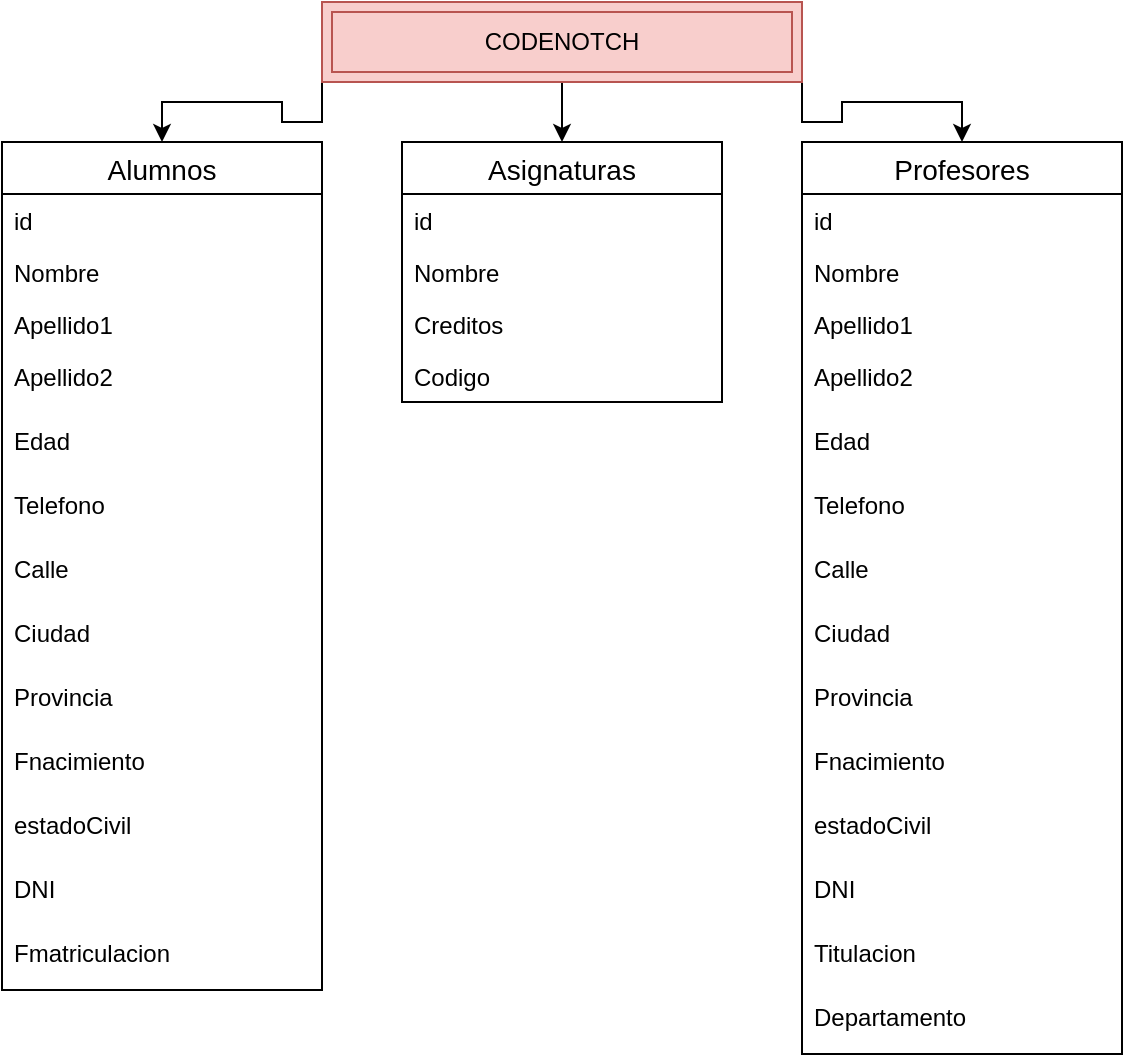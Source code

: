 <mxfile version="13.2.4" type="device"><diagram id="gbBHZbQ_D8g18WT1n8Ps" name="Página-1"><mxGraphModel dx="748" dy="539" grid="1" gridSize="10" guides="1" tooltips="1" connect="1" arrows="1" fold="1" page="1" pageScale="1" pageWidth="850" pageHeight="1100" math="0" shadow="0"><root><mxCell id="0"/><mxCell id="1" parent="0"/><mxCell id="xPtA82vCXSKteoKTi51f-111" style="edgeStyle=orthogonalEdgeStyle;rounded=0;orthogonalLoop=1;jettySize=auto;html=1;exitX=0;exitY=1;exitDx=0;exitDy=0;entryX=0.5;entryY=0;entryDx=0;entryDy=0;" edge="1" parent="1" source="xPtA82vCXSKteoKTi51f-1" target="xPtA82vCXSKteoKTi51f-2"><mxGeometry relative="1" as="geometry"/></mxCell><mxCell id="xPtA82vCXSKteoKTi51f-121" style="edgeStyle=orthogonalEdgeStyle;rounded=0;orthogonalLoop=1;jettySize=auto;html=1;exitX=0.5;exitY=1;exitDx=0;exitDy=0;entryX=0.5;entryY=0;entryDx=0;entryDy=0;" edge="1" parent="1" source="xPtA82vCXSKteoKTi51f-1" target="xPtA82vCXSKteoKTi51f-10"><mxGeometry relative="1" as="geometry"/></mxCell><mxCell id="xPtA82vCXSKteoKTi51f-122" style="edgeStyle=orthogonalEdgeStyle;rounded=0;orthogonalLoop=1;jettySize=auto;html=1;exitX=1;exitY=1;exitDx=0;exitDy=0;entryX=0.5;entryY=0;entryDx=0;entryDy=0;" edge="1" parent="1" source="xPtA82vCXSKteoKTi51f-1" target="xPtA82vCXSKteoKTi51f-82"><mxGeometry relative="1" as="geometry"/></mxCell><mxCell id="xPtA82vCXSKteoKTi51f-1" value="CODENOTCH" style="shape=ext;margin=3;double=1;whiteSpace=wrap;html=1;align=center;fillColor=#f8cecc;strokeColor=#b85450;" vertex="1" parent="1"><mxGeometry x="230" y="70" width="240" height="40" as="geometry"/></mxCell><mxCell id="xPtA82vCXSKteoKTi51f-2" value="Alumnos" style="swimlane;fontStyle=0;childLayout=stackLayout;horizontal=1;startSize=26;horizontalStack=0;resizeParent=1;resizeParentMax=0;resizeLast=0;collapsible=1;marginBottom=0;align=center;fontSize=14;" vertex="1" parent="1"><mxGeometry x="70" y="140" width="160" height="424" as="geometry"><mxRectangle x="70" y="140" width="90" height="26" as="alternateBounds"/></mxGeometry></mxCell><mxCell id="xPtA82vCXSKteoKTi51f-96" value="id" style="text;spacingLeft=4;spacingRight=4;overflow=hidden;rotatable=0;points=[[0,0.5],[1,0.5]];portConstraint=eastwest;fontSize=12;" vertex="1" parent="xPtA82vCXSKteoKTi51f-2"><mxGeometry y="26" width="160" height="26" as="geometry"/></mxCell><mxCell id="xPtA82vCXSKteoKTi51f-3" value="Nombre" style="text;strokeColor=none;fillColor=none;spacingLeft=4;spacingRight=4;overflow=hidden;rotatable=0;points=[[0,0.5],[1,0.5]];portConstraint=eastwest;fontSize=12;" vertex="1" parent="xPtA82vCXSKteoKTi51f-2"><mxGeometry y="52" width="160" height="26" as="geometry"/></mxCell><mxCell id="xPtA82vCXSKteoKTi51f-4" value="Apellido1" style="text;strokeColor=none;fillColor=none;spacingLeft=4;spacingRight=4;overflow=hidden;rotatable=0;points=[[0,0.5],[1,0.5]];portConstraint=eastwest;fontSize=12;" vertex="1" parent="xPtA82vCXSKteoKTi51f-2"><mxGeometry y="78" width="160" height="26" as="geometry"/></mxCell><mxCell id="xPtA82vCXSKteoKTi51f-5" value="Apellido2&#xa;" style="text;strokeColor=none;fillColor=none;spacingLeft=4;spacingRight=4;overflow=hidden;rotatable=0;points=[[0,0.5],[1,0.5]];portConstraint=eastwest;fontSize=12;" vertex="1" parent="xPtA82vCXSKteoKTi51f-2"><mxGeometry y="104" width="160" height="32" as="geometry"/></mxCell><mxCell id="xPtA82vCXSKteoKTi51f-61" value="Edad" style="text;strokeColor=none;fillColor=none;spacingLeft=4;spacingRight=4;overflow=hidden;rotatable=0;points=[[0,0.5],[1,0.5]];portConstraint=eastwest;fontSize=12;" vertex="1" parent="xPtA82vCXSKteoKTi51f-2"><mxGeometry y="136" width="160" height="32" as="geometry"/></mxCell><mxCell id="xPtA82vCXSKteoKTi51f-62" value="Telefono" style="text;strokeColor=none;fillColor=none;spacingLeft=4;spacingRight=4;overflow=hidden;rotatable=0;points=[[0,0.5],[1,0.5]];portConstraint=eastwest;fontSize=12;" vertex="1" parent="xPtA82vCXSKteoKTi51f-2"><mxGeometry y="168" width="160" height="32" as="geometry"/></mxCell><mxCell id="xPtA82vCXSKteoKTi51f-63" value="Calle" style="text;strokeColor=none;fillColor=none;spacingLeft=4;spacingRight=4;overflow=hidden;rotatable=0;points=[[0,0.5],[1,0.5]];portConstraint=eastwest;fontSize=12;" vertex="1" parent="xPtA82vCXSKteoKTi51f-2"><mxGeometry y="200" width="160" height="32" as="geometry"/></mxCell><mxCell id="xPtA82vCXSKteoKTi51f-64" value="Ciudad" style="text;strokeColor=none;fillColor=none;spacingLeft=4;spacingRight=4;overflow=hidden;rotatable=0;points=[[0,0.5],[1,0.5]];portConstraint=eastwest;fontSize=12;" vertex="1" parent="xPtA82vCXSKteoKTi51f-2"><mxGeometry y="232" width="160" height="32" as="geometry"/></mxCell><mxCell id="xPtA82vCXSKteoKTi51f-65" value="Provincia" style="text;strokeColor=none;fillColor=none;spacingLeft=4;spacingRight=4;overflow=hidden;rotatable=0;points=[[0,0.5],[1,0.5]];portConstraint=eastwest;fontSize=12;" vertex="1" parent="xPtA82vCXSKteoKTi51f-2"><mxGeometry y="264" width="160" height="32" as="geometry"/></mxCell><mxCell id="xPtA82vCXSKteoKTi51f-66" value="Fnacimiento" style="text;strokeColor=none;fillColor=none;spacingLeft=4;spacingRight=4;overflow=hidden;rotatable=0;points=[[0,0.5],[1,0.5]];portConstraint=eastwest;fontSize=12;" vertex="1" parent="xPtA82vCXSKteoKTi51f-2"><mxGeometry y="296" width="160" height="32" as="geometry"/></mxCell><mxCell id="xPtA82vCXSKteoKTi51f-68" value="estadoCivil" style="text;strokeColor=none;fillColor=none;spacingLeft=4;spacingRight=4;overflow=hidden;rotatable=0;points=[[0,0.5],[1,0.5]];portConstraint=eastwest;fontSize=12;" vertex="1" parent="xPtA82vCXSKteoKTi51f-2"><mxGeometry y="328" width="160" height="32" as="geometry"/></mxCell><mxCell id="xPtA82vCXSKteoKTi51f-69" value="DNI" style="text;strokeColor=none;fillColor=none;spacingLeft=4;spacingRight=4;overflow=hidden;rotatable=0;points=[[0,0.5],[1,0.5]];portConstraint=eastwest;fontSize=12;" vertex="1" parent="xPtA82vCXSKteoKTi51f-2"><mxGeometry y="360" width="160" height="32" as="geometry"/></mxCell><mxCell id="xPtA82vCXSKteoKTi51f-70" value="Fmatriculacion" style="text;strokeColor=none;fillColor=none;spacingLeft=4;spacingRight=4;overflow=hidden;rotatable=0;points=[[0,0.5],[1,0.5]];portConstraint=eastwest;fontSize=12;" vertex="1" parent="xPtA82vCXSKteoKTi51f-2"><mxGeometry y="392" width="160" height="32" as="geometry"/></mxCell><mxCell id="xPtA82vCXSKteoKTi51f-10" value="Asignaturas" style="swimlane;fontStyle=0;childLayout=stackLayout;horizontal=1;startSize=26;horizontalStack=0;resizeParent=1;resizeParentMax=0;resizeLast=0;collapsible=1;marginBottom=0;align=center;fontSize=14;" vertex="1" parent="1"><mxGeometry x="270" y="140" width="160" height="130" as="geometry"/></mxCell><mxCell id="xPtA82vCXSKteoKTi51f-11" value="id" style="text;spacingLeft=4;spacingRight=4;overflow=hidden;rotatable=0;points=[[0,0.5],[1,0.5]];portConstraint=eastwest;fontSize=12;" vertex="1" parent="xPtA82vCXSKteoKTi51f-10"><mxGeometry y="26" width="160" height="26" as="geometry"/></mxCell><mxCell id="xPtA82vCXSKteoKTi51f-12" value="Nombre" style="text;strokeColor=none;fillColor=none;spacingLeft=4;spacingRight=4;overflow=hidden;rotatable=0;points=[[0,0.5],[1,0.5]];portConstraint=eastwest;fontSize=12;" vertex="1" parent="xPtA82vCXSKteoKTi51f-10"><mxGeometry y="52" width="160" height="26" as="geometry"/></mxCell><mxCell id="xPtA82vCXSKteoKTi51f-13" value="Creditos" style="text;strokeColor=none;fillColor=none;spacingLeft=4;spacingRight=4;overflow=hidden;rotatable=0;points=[[0,0.5],[1,0.5]];portConstraint=eastwest;fontSize=12;" vertex="1" parent="xPtA82vCXSKteoKTi51f-10"><mxGeometry y="78" width="160" height="26" as="geometry"/></mxCell><mxCell id="xPtA82vCXSKteoKTi51f-67" value="Codigo" style="text;strokeColor=none;fillColor=none;spacingLeft=4;spacingRight=4;overflow=hidden;rotatable=0;points=[[0,0.5],[1,0.5]];portConstraint=eastwest;fontSize=12;" vertex="1" parent="xPtA82vCXSKteoKTi51f-10"><mxGeometry y="104" width="160" height="26" as="geometry"/></mxCell><mxCell id="xPtA82vCXSKteoKTi51f-82" value="Profesores" style="swimlane;fontStyle=0;childLayout=stackLayout;horizontal=1;startSize=26;horizontalStack=0;resizeParent=1;resizeParentMax=0;resizeLast=0;collapsible=1;marginBottom=0;align=center;fontSize=14;" vertex="1" parent="1"><mxGeometry x="470" y="140" width="160" height="456" as="geometry"><mxRectangle x="70" y="140" width="90" height="26" as="alternateBounds"/></mxGeometry></mxCell><mxCell id="xPtA82vCXSKteoKTi51f-110" value="id" style="text;spacingLeft=4;spacingRight=4;overflow=hidden;rotatable=0;points=[[0,0.5],[1,0.5]];portConstraint=eastwest;fontSize=12;" vertex="1" parent="xPtA82vCXSKteoKTi51f-82"><mxGeometry y="26" width="160" height="26" as="geometry"/></mxCell><mxCell id="xPtA82vCXSKteoKTi51f-83" value="Nombre" style="text;strokeColor=none;fillColor=none;spacingLeft=4;spacingRight=4;overflow=hidden;rotatable=0;points=[[0,0.5],[1,0.5]];portConstraint=eastwest;fontSize=12;" vertex="1" parent="xPtA82vCXSKteoKTi51f-82"><mxGeometry y="52" width="160" height="26" as="geometry"/></mxCell><mxCell id="xPtA82vCXSKteoKTi51f-84" value="Apellido1" style="text;strokeColor=none;fillColor=none;spacingLeft=4;spacingRight=4;overflow=hidden;rotatable=0;points=[[0,0.5],[1,0.5]];portConstraint=eastwest;fontSize=12;" vertex="1" parent="xPtA82vCXSKteoKTi51f-82"><mxGeometry y="78" width="160" height="26" as="geometry"/></mxCell><mxCell id="xPtA82vCXSKteoKTi51f-85" value="Apellido2&#xa;" style="text;strokeColor=none;fillColor=none;spacingLeft=4;spacingRight=4;overflow=hidden;rotatable=0;points=[[0,0.5],[1,0.5]];portConstraint=eastwest;fontSize=12;" vertex="1" parent="xPtA82vCXSKteoKTi51f-82"><mxGeometry y="104" width="160" height="32" as="geometry"/></mxCell><mxCell id="xPtA82vCXSKteoKTi51f-86" value="Edad" style="text;strokeColor=none;fillColor=none;spacingLeft=4;spacingRight=4;overflow=hidden;rotatable=0;points=[[0,0.5],[1,0.5]];portConstraint=eastwest;fontSize=12;" vertex="1" parent="xPtA82vCXSKteoKTi51f-82"><mxGeometry y="136" width="160" height="32" as="geometry"/></mxCell><mxCell id="xPtA82vCXSKteoKTi51f-87" value="Telefono" style="text;strokeColor=none;fillColor=none;spacingLeft=4;spacingRight=4;overflow=hidden;rotatable=0;points=[[0,0.5],[1,0.5]];portConstraint=eastwest;fontSize=12;" vertex="1" parent="xPtA82vCXSKteoKTi51f-82"><mxGeometry y="168" width="160" height="32" as="geometry"/></mxCell><mxCell id="xPtA82vCXSKteoKTi51f-88" value="Calle" style="text;strokeColor=none;fillColor=none;spacingLeft=4;spacingRight=4;overflow=hidden;rotatable=0;points=[[0,0.5],[1,0.5]];portConstraint=eastwest;fontSize=12;" vertex="1" parent="xPtA82vCXSKteoKTi51f-82"><mxGeometry y="200" width="160" height="32" as="geometry"/></mxCell><mxCell id="xPtA82vCXSKteoKTi51f-89" value="Ciudad" style="text;strokeColor=none;fillColor=none;spacingLeft=4;spacingRight=4;overflow=hidden;rotatable=0;points=[[0,0.5],[1,0.5]];portConstraint=eastwest;fontSize=12;" vertex="1" parent="xPtA82vCXSKteoKTi51f-82"><mxGeometry y="232" width="160" height="32" as="geometry"/></mxCell><mxCell id="xPtA82vCXSKteoKTi51f-90" value="Provincia" style="text;strokeColor=none;fillColor=none;spacingLeft=4;spacingRight=4;overflow=hidden;rotatable=0;points=[[0,0.5],[1,0.5]];portConstraint=eastwest;fontSize=12;" vertex="1" parent="xPtA82vCXSKteoKTi51f-82"><mxGeometry y="264" width="160" height="32" as="geometry"/></mxCell><mxCell id="xPtA82vCXSKteoKTi51f-91" value="Fnacimiento" style="text;strokeColor=none;fillColor=none;spacingLeft=4;spacingRight=4;overflow=hidden;rotatable=0;points=[[0,0.5],[1,0.5]];portConstraint=eastwest;fontSize=12;" vertex="1" parent="xPtA82vCXSKteoKTi51f-82"><mxGeometry y="296" width="160" height="32" as="geometry"/></mxCell><mxCell id="xPtA82vCXSKteoKTi51f-92" value="estadoCivil" style="text;strokeColor=none;fillColor=none;spacingLeft=4;spacingRight=4;overflow=hidden;rotatable=0;points=[[0,0.5],[1,0.5]];portConstraint=eastwest;fontSize=12;" vertex="1" parent="xPtA82vCXSKteoKTi51f-82"><mxGeometry y="328" width="160" height="32" as="geometry"/></mxCell><mxCell id="xPtA82vCXSKteoKTi51f-93" value="DNI" style="text;strokeColor=none;fillColor=none;spacingLeft=4;spacingRight=4;overflow=hidden;rotatable=0;points=[[0,0.5],[1,0.5]];portConstraint=eastwest;fontSize=12;" vertex="1" parent="xPtA82vCXSKteoKTi51f-82"><mxGeometry y="360" width="160" height="32" as="geometry"/></mxCell><mxCell id="xPtA82vCXSKteoKTi51f-94" value="Titulacion" style="text;strokeColor=none;fillColor=none;spacingLeft=4;spacingRight=4;overflow=hidden;rotatable=0;points=[[0,0.5],[1,0.5]];portConstraint=eastwest;fontSize=12;" vertex="1" parent="xPtA82vCXSKteoKTi51f-82"><mxGeometry y="392" width="160" height="32" as="geometry"/></mxCell><mxCell id="xPtA82vCXSKteoKTi51f-95" value="Departamento" style="text;strokeColor=none;fillColor=none;spacingLeft=4;spacingRight=4;overflow=hidden;rotatable=0;points=[[0,0.5],[1,0.5]];portConstraint=eastwest;fontSize=12;" vertex="1" parent="xPtA82vCXSKteoKTi51f-82"><mxGeometry y="424" width="160" height="32" as="geometry"/></mxCell></root></mxGraphModel></diagram></mxfile>